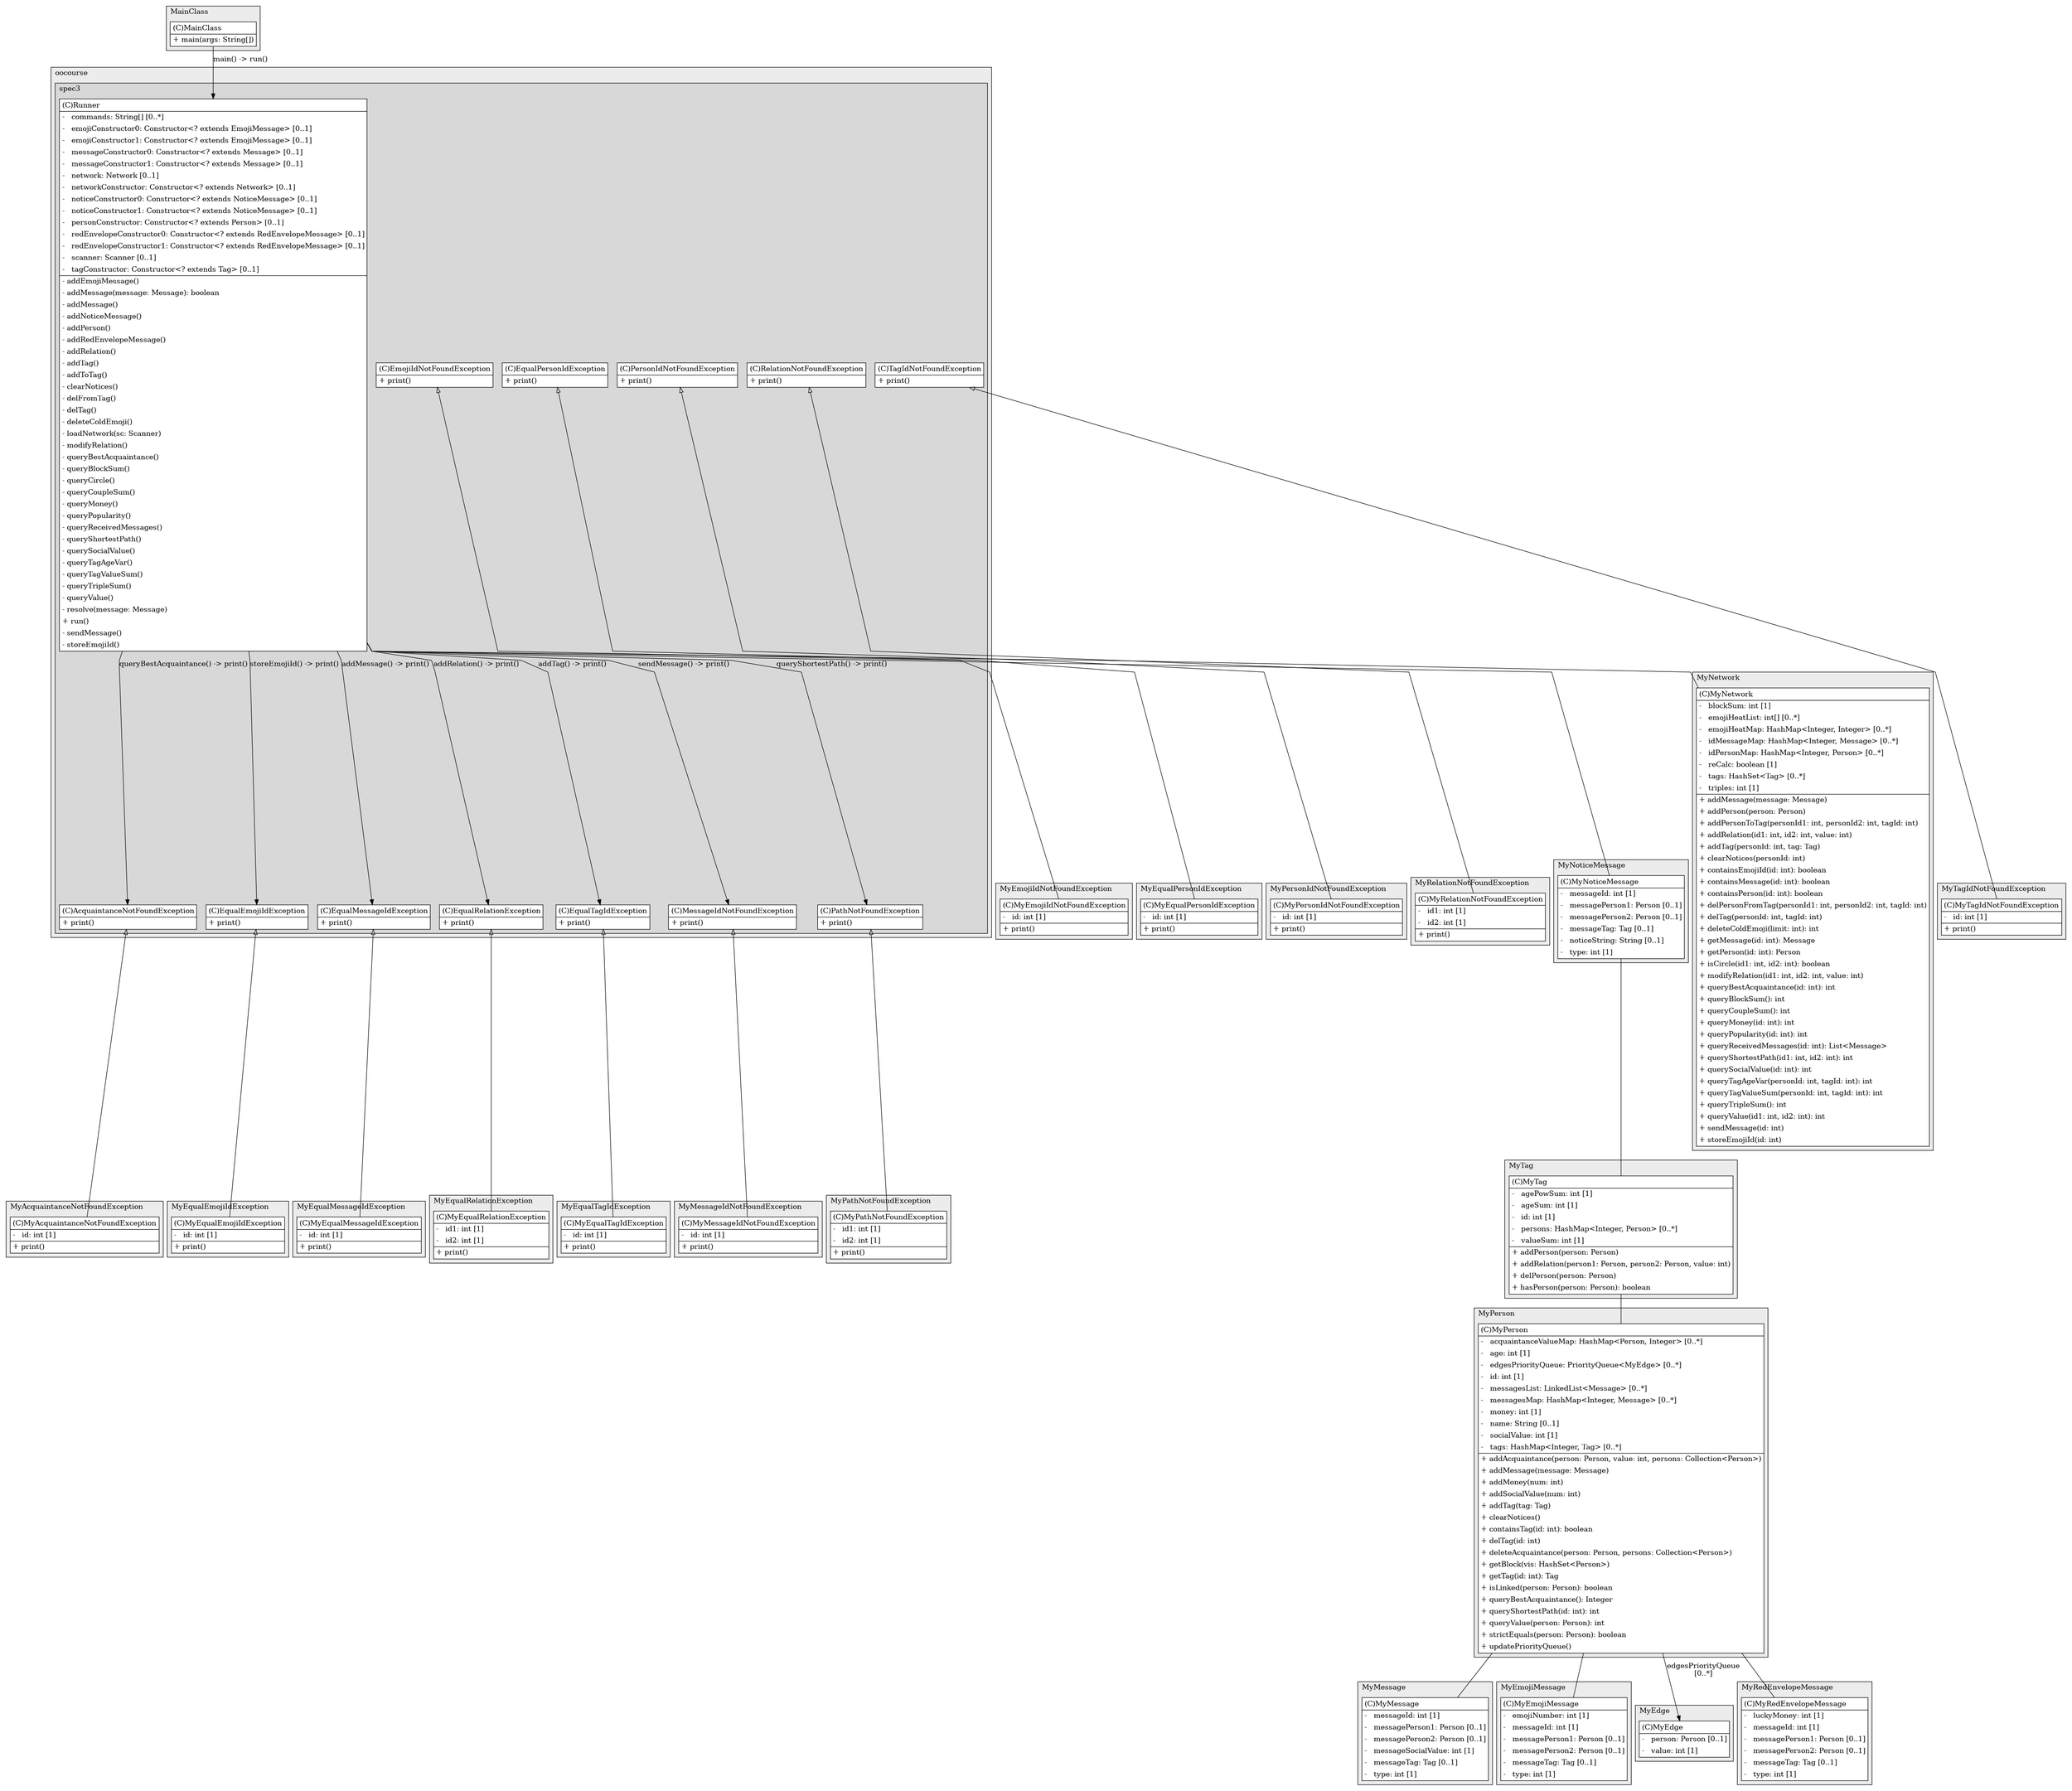 @startuml

/' diagram meta data start
config=StructureConfiguration;
{
  "projectClassification": {
    "searchMode": "OpenProject", // OpenProject, AllProjects
    "includedProjects": "",
    "pathEndKeywords": "*.impl",
    "isClientPath": "",
    "isClientName": "",
    "isTestPath": "",
    "isTestName": "",
    "isMappingPath": "",
    "isMappingName": "",
    "isDataAccessPath": "",
    "isDataAccessName": "",
    "isDataStructurePath": "",
    "isDataStructureName": "",
    "isInterfaceStructuresPath": "",
    "isInterfaceStructuresName": "",
    "isEntryPointPath": "",
    "isEntryPointName": "",
    "treatFinalFieldsAsMandatory": false
  },
  "graphRestriction": {
    "classPackageExcludeFilter": "",
    "classPackageIncludeFilter": "",
    "classNameExcludeFilter": "",
    "classNameIncludeFilter": "",
    "methodNameExcludeFilter": "",
    "methodNameIncludeFilter": "",
    "removeByInheritance": "", // inheritance/annotation based filtering is done in a second step
    "removeByAnnotation": "",
    "removeByClassPackage": "", // cleanup the graph after inheritance/annotation based filtering is done
    "removeByClassName": "",
    "cutMappings": false,
    "cutEnum": true,
    "cutTests": true,
    "cutClient": true,
    "cutDataAccess": false,
    "cutInterfaceStructures": false,
    "cutDataStructures": false,
    "cutGetterAndSetter": true,
    "cutConstructors": true
  },
  "graphTraversal": {
    "forwardDepth": 6,
    "backwardDepth": 6,
    "classPackageExcludeFilter": "",
    "classPackageIncludeFilter": "",
    "classNameExcludeFilter": "",
    "classNameIncludeFilter": "",
    "methodNameExcludeFilter": "",
    "methodNameIncludeFilter": "",
    "hideMappings": false,
    "hideDataStructures": false,
    "hidePrivateMethods": true,
    "hideInterfaceCalls": true, // indirection: implementation -> interface (is hidden) -> implementation
    "onlyShowApplicationEntryPoints": false, // root node is included
    "useMethodCallsForStructureDiagram": "ForwardOnly" // ForwardOnly, BothDirections, No
  },
  "details": {
    "aggregation": "GroupByClass", // ByClass, GroupByClass, None
    "showClassGenericTypes": true,
    "showMethods": true,
    "showMethodParameterNames": true,
    "showMethodParameterTypes": true,
    "showMethodReturnType": true,
    "showPackageLevels": 2,
    "showDetailedClassStructure": true
  },
  "rootClass": "MainClass",
  "extensionCallbackMethod": "" // qualified.class.name#methodName - signature: public static String method(String)
}
diagram meta data end '/



digraph g {
    rankdir="TB"
    splines=polyline
    

'nodes 
subgraph cluster_1087303996 { 
   	label=MyPersonIdNotFoundException
	labeljust=l
	fillcolor="#ececec"
	style=filled
   
   MyPersonIdNotFoundException1087303996[
	label=<<TABLE BORDER="1" CELLBORDER="0" CELLPADDING="4" CELLSPACING="0">
<TR><TD ALIGN="LEFT" >(C)MyPersonIdNotFoundException</TD></TR>
<HR/>
<TR><TD ALIGN="LEFT" >-   id: int [1]</TD></TR>
<HR/>
<TR><TD ALIGN="LEFT" >+ print()</TD></TR>
</TABLE>>
	style=filled
	margin=0
	shape=plaintext
	fillcolor="#FFFFFF"
];
} 

subgraph cluster_1271934411 { 
   	label=MyEqualRelationException
	labeljust=l
	fillcolor="#ececec"
	style=filled
   
   MyEqualRelationException1271934411[
	label=<<TABLE BORDER="1" CELLBORDER="0" CELLPADDING="4" CELLSPACING="0">
<TR><TD ALIGN="LEFT" >(C)MyEqualRelationException</TD></TR>
<HR/>
<TR><TD ALIGN="LEFT" >-   id1: int [1]</TD></TR>
<TR><TD ALIGN="LEFT" >-   id2: int [1]</TD></TR>
<HR/>
<TR><TD ALIGN="LEFT" >+ print()</TD></TR>
</TABLE>>
	style=filled
	margin=0
	shape=plaintext
	fillcolor="#FFFFFF"
];
} 

subgraph cluster_1311191195 { 
   	label=MyMessage
	labeljust=l
	fillcolor="#ececec"
	style=filled
   
   MyMessage1311191195[
	label=<<TABLE BORDER="1" CELLBORDER="0" CELLPADDING="4" CELLSPACING="0">
<TR><TD ALIGN="LEFT" >(C)MyMessage</TD></TR>
<HR/>
<TR><TD ALIGN="LEFT" >-   messageId: int [1]</TD></TR>
<TR><TD ALIGN="LEFT" >-   messagePerson1: Person [0..1]</TD></TR>
<TR><TD ALIGN="LEFT" >-   messagePerson2: Person [0..1]</TD></TR>
<TR><TD ALIGN="LEFT" >-   messageSocialValue: int [1]</TD></TR>
<TR><TD ALIGN="LEFT" >-   messageTag: Tag [0..1]</TD></TR>
<TR><TD ALIGN="LEFT" >-   type: int [1]</TD></TR>
</TABLE>>
	style=filled
	margin=0
	shape=plaintext
	fillcolor="#FFFFFF"
];
} 

subgraph cluster_1416468275 { 
   	label=MyEmojiMessage
	labeljust=l
	fillcolor="#ececec"
	style=filled
   
   MyEmojiMessage1416468275[
	label=<<TABLE BORDER="1" CELLBORDER="0" CELLPADDING="4" CELLSPACING="0">
<TR><TD ALIGN="LEFT" >(C)MyEmojiMessage</TD></TR>
<HR/>
<TR><TD ALIGN="LEFT" >-   emojiNumber: int [1]</TD></TR>
<TR><TD ALIGN="LEFT" >-   messageId: int [1]</TD></TR>
<TR><TD ALIGN="LEFT" >-   messagePerson1: Person [0..1]</TD></TR>
<TR><TD ALIGN="LEFT" >-   messagePerson2: Person [0..1]</TD></TR>
<TR><TD ALIGN="LEFT" >-   messageTag: Tag [0..1]</TD></TR>
<TR><TD ALIGN="LEFT" >-   type: int [1]</TD></TR>
</TABLE>>
	style=filled
	margin=0
	shape=plaintext
	fillcolor="#FFFFFF"
];
} 

subgraph cluster_1447492101 { 
   	label=oocourse
	labeljust=l
	fillcolor="#ececec"
	style=filled
   
   subgraph cluster_1826966053 { 
   	label=spec3
	labeljust=l
	fillcolor="#d8d8d8"
	style=filled
   
   AcquaintanceNotFoundException206591808[
	label=<<TABLE BORDER="1" CELLBORDER="0" CELLPADDING="4" CELLSPACING="0">
<TR><TD ALIGN="LEFT" >(C)AcquaintanceNotFoundException</TD></TR>
<HR/>
<TR><TD ALIGN="LEFT" >+ print()</TD></TR>
</TABLE>>
	style=filled
	margin=0
	shape=plaintext
	fillcolor="#FFFFFF"
];

EmojiIdNotFoundException206591808[
	label=<<TABLE BORDER="1" CELLBORDER="0" CELLPADDING="4" CELLSPACING="0">
<TR><TD ALIGN="LEFT" >(C)EmojiIdNotFoundException</TD></TR>
<HR/>
<TR><TD ALIGN="LEFT" >+ print()</TD></TR>
</TABLE>>
	style=filled
	margin=0
	shape=plaintext
	fillcolor="#FFFFFF"
];

EqualEmojiIdException206591808[
	label=<<TABLE BORDER="1" CELLBORDER="0" CELLPADDING="4" CELLSPACING="0">
<TR><TD ALIGN="LEFT" >(C)EqualEmojiIdException</TD></TR>
<HR/>
<TR><TD ALIGN="LEFT" >+ print()</TD></TR>
</TABLE>>
	style=filled
	margin=0
	shape=plaintext
	fillcolor="#FFFFFF"
];

EqualMessageIdException206591808[
	label=<<TABLE BORDER="1" CELLBORDER="0" CELLPADDING="4" CELLSPACING="0">
<TR><TD ALIGN="LEFT" >(C)EqualMessageIdException</TD></TR>
<HR/>
<TR><TD ALIGN="LEFT" >+ print()</TD></TR>
</TABLE>>
	style=filled
	margin=0
	shape=plaintext
	fillcolor="#FFFFFF"
];

EqualPersonIdException206591808[
	label=<<TABLE BORDER="1" CELLBORDER="0" CELLPADDING="4" CELLSPACING="0">
<TR><TD ALIGN="LEFT" >(C)EqualPersonIdException</TD></TR>
<HR/>
<TR><TD ALIGN="LEFT" >+ print()</TD></TR>
</TABLE>>
	style=filled
	margin=0
	shape=plaintext
	fillcolor="#FFFFFF"
];

EqualRelationException206591808[
	label=<<TABLE BORDER="1" CELLBORDER="0" CELLPADDING="4" CELLSPACING="0">
<TR><TD ALIGN="LEFT" >(C)EqualRelationException</TD></TR>
<HR/>
<TR><TD ALIGN="LEFT" >+ print()</TD></TR>
</TABLE>>
	style=filled
	margin=0
	shape=plaintext
	fillcolor="#FFFFFF"
];

EqualTagIdException206591808[
	label=<<TABLE BORDER="1" CELLBORDER="0" CELLPADDING="4" CELLSPACING="0">
<TR><TD ALIGN="LEFT" >(C)EqualTagIdException</TD></TR>
<HR/>
<TR><TD ALIGN="LEFT" >+ print()</TD></TR>
</TABLE>>
	style=filled
	margin=0
	shape=plaintext
	fillcolor="#FFFFFF"
];

MessageIdNotFoundException206591808[
	label=<<TABLE BORDER="1" CELLBORDER="0" CELLPADDING="4" CELLSPACING="0">
<TR><TD ALIGN="LEFT" >(C)MessageIdNotFoundException</TD></TR>
<HR/>
<TR><TD ALIGN="LEFT" >+ print()</TD></TR>
</TABLE>>
	style=filled
	margin=0
	shape=plaintext
	fillcolor="#FFFFFF"
];

PathNotFoundException206591808[
	label=<<TABLE BORDER="1" CELLBORDER="0" CELLPADDING="4" CELLSPACING="0">
<TR><TD ALIGN="LEFT" >(C)PathNotFoundException</TD></TR>
<HR/>
<TR><TD ALIGN="LEFT" >+ print()</TD></TR>
</TABLE>>
	style=filled
	margin=0
	shape=plaintext
	fillcolor="#FFFFFF"
];

PersonIdNotFoundException206591808[
	label=<<TABLE BORDER="1" CELLBORDER="0" CELLPADDING="4" CELLSPACING="0">
<TR><TD ALIGN="LEFT" >(C)PersonIdNotFoundException</TD></TR>
<HR/>
<TR><TD ALIGN="LEFT" >+ print()</TD></TR>
</TABLE>>
	style=filled
	margin=0
	shape=plaintext
	fillcolor="#FFFFFF"
];

RelationNotFoundException206591808[
	label=<<TABLE BORDER="1" CELLBORDER="0" CELLPADDING="4" CELLSPACING="0">
<TR><TD ALIGN="LEFT" >(C)RelationNotFoundException</TD></TR>
<HR/>
<TR><TD ALIGN="LEFT" >+ print()</TD></TR>
</TABLE>>
	style=filled
	margin=0
	shape=plaintext
	fillcolor="#FFFFFF"
];

Runner1679212533[
	label=<<TABLE BORDER="1" CELLBORDER="0" CELLPADDING="4" CELLSPACING="0">
<TR><TD ALIGN="LEFT" >(C)Runner</TD></TR>
<HR/>
<TR><TD ALIGN="LEFT" >-   commands: String[] [0..*]</TD></TR>
<TR><TD ALIGN="LEFT" >-   emojiConstructor0: Constructor&lt;? extends EmojiMessage&gt; [0..1]</TD></TR>
<TR><TD ALIGN="LEFT" >-   emojiConstructor1: Constructor&lt;? extends EmojiMessage&gt; [0..1]</TD></TR>
<TR><TD ALIGN="LEFT" >-   messageConstructor0: Constructor&lt;? extends Message&gt; [0..1]</TD></TR>
<TR><TD ALIGN="LEFT" >-   messageConstructor1: Constructor&lt;? extends Message&gt; [0..1]</TD></TR>
<TR><TD ALIGN="LEFT" >-   network: Network [0..1]</TD></TR>
<TR><TD ALIGN="LEFT" >-   networkConstructor: Constructor&lt;? extends Network&gt; [0..1]</TD></TR>
<TR><TD ALIGN="LEFT" >-   noticeConstructor0: Constructor&lt;? extends NoticeMessage&gt; [0..1]</TD></TR>
<TR><TD ALIGN="LEFT" >-   noticeConstructor1: Constructor&lt;? extends NoticeMessage&gt; [0..1]</TD></TR>
<TR><TD ALIGN="LEFT" >-   personConstructor: Constructor&lt;? extends Person&gt; [0..1]</TD></TR>
<TR><TD ALIGN="LEFT" >-   redEnvelopeConstructor0: Constructor&lt;? extends RedEnvelopeMessage&gt; [0..1]</TD></TR>
<TR><TD ALIGN="LEFT" >-   redEnvelopeConstructor1: Constructor&lt;? extends RedEnvelopeMessage&gt; [0..1]</TD></TR>
<TR><TD ALIGN="LEFT" >-   scanner: Scanner [0..1]</TD></TR>
<TR><TD ALIGN="LEFT" >-   tagConstructor: Constructor&lt;? extends Tag&gt; [0..1]</TD></TR>
<HR/>
<TR><TD ALIGN="LEFT" >- addEmojiMessage()</TD></TR>
<TR><TD ALIGN="LEFT" >- addMessage(message: Message): boolean</TD></TR>
<TR><TD ALIGN="LEFT" >- addMessage()</TD></TR>
<TR><TD ALIGN="LEFT" >- addNoticeMessage()</TD></TR>
<TR><TD ALIGN="LEFT" >- addPerson()</TD></TR>
<TR><TD ALIGN="LEFT" >- addRedEnvelopeMessage()</TD></TR>
<TR><TD ALIGN="LEFT" >- addRelation()</TD></TR>
<TR><TD ALIGN="LEFT" >- addTag()</TD></TR>
<TR><TD ALIGN="LEFT" >- addToTag()</TD></TR>
<TR><TD ALIGN="LEFT" >- clearNotices()</TD></TR>
<TR><TD ALIGN="LEFT" >- delFromTag()</TD></TR>
<TR><TD ALIGN="LEFT" >- delTag()</TD></TR>
<TR><TD ALIGN="LEFT" >- deleteColdEmoji()</TD></TR>
<TR><TD ALIGN="LEFT" >- loadNetwork(sc: Scanner)</TD></TR>
<TR><TD ALIGN="LEFT" >- modifyRelation()</TD></TR>
<TR><TD ALIGN="LEFT" >- queryBestAcquaintance()</TD></TR>
<TR><TD ALIGN="LEFT" >- queryBlockSum()</TD></TR>
<TR><TD ALIGN="LEFT" >- queryCircle()</TD></TR>
<TR><TD ALIGN="LEFT" >- queryCoupleSum()</TD></TR>
<TR><TD ALIGN="LEFT" >- queryMoney()</TD></TR>
<TR><TD ALIGN="LEFT" >- queryPopularity()</TD></TR>
<TR><TD ALIGN="LEFT" >- queryReceivedMessages()</TD></TR>
<TR><TD ALIGN="LEFT" >- queryShortestPath()</TD></TR>
<TR><TD ALIGN="LEFT" >- querySocialValue()</TD></TR>
<TR><TD ALIGN="LEFT" >- queryTagAgeVar()</TD></TR>
<TR><TD ALIGN="LEFT" >- queryTagValueSum()</TD></TR>
<TR><TD ALIGN="LEFT" >- queryTripleSum()</TD></TR>
<TR><TD ALIGN="LEFT" >- queryValue()</TD></TR>
<TR><TD ALIGN="LEFT" >- resolve(message: Message)</TD></TR>
<TR><TD ALIGN="LEFT" >+ run()</TD></TR>
<TR><TD ALIGN="LEFT" >- sendMessage()</TD></TR>
<TR><TD ALIGN="LEFT" >- storeEmojiId()</TD></TR>
</TABLE>>
	style=filled
	margin=0
	shape=plaintext
	fillcolor="#FFFFFF"
];

TagIdNotFoundException206591808[
	label=<<TABLE BORDER="1" CELLBORDER="0" CELLPADDING="4" CELLSPACING="0">
<TR><TD ALIGN="LEFT" >(C)TagIdNotFoundException</TD></TR>
<HR/>
<TR><TD ALIGN="LEFT" >+ print()</TD></TR>
</TABLE>>
	style=filled
	margin=0
	shape=plaintext
	fillcolor="#FFFFFF"
];
} 
} 

subgraph cluster_1467949937 { 
   	label=MyPathNotFoundException
	labeljust=l
	fillcolor="#ececec"
	style=filled
   
   MyPathNotFoundException1467949937[
	label=<<TABLE BORDER="1" CELLBORDER="0" CELLPADDING="4" CELLSPACING="0">
<TR><TD ALIGN="LEFT" >(C)MyPathNotFoundException</TD></TR>
<HR/>
<TR><TD ALIGN="LEFT" >-   id1: int [1]</TD></TR>
<TR><TD ALIGN="LEFT" >-   id2: int [1]</TD></TR>
<HR/>
<TR><TD ALIGN="LEFT" >+ print()</TD></TR>
</TABLE>>
	style=filled
	margin=0
	shape=plaintext
	fillcolor="#FFFFFF"
];
} 

subgraph cluster_1522060746 { 
   	label=MyEqualEmojiIdException
	labeljust=l
	fillcolor="#ececec"
	style=filled
   
   MyEqualEmojiIdException1522060746[
	label=<<TABLE BORDER="1" CELLBORDER="0" CELLPADDING="4" CELLSPACING="0">
<TR><TD ALIGN="LEFT" >(C)MyEqualEmojiIdException</TD></TR>
<HR/>
<TR><TD ALIGN="LEFT" >-   id: int [1]</TD></TR>
<HR/>
<TR><TD ALIGN="LEFT" >+ print()</TD></TR>
</TABLE>>
	style=filled
	margin=0
	shape=plaintext
	fillcolor="#FFFFFF"
];
} 

subgraph cluster_1576844246 { 
   	label=MyMessageIdNotFoundException
	labeljust=l
	fillcolor="#ececec"
	style=filled
   
   MyMessageIdNotFoundException1576844246[
	label=<<TABLE BORDER="1" CELLBORDER="0" CELLPADDING="4" CELLSPACING="0">
<TR><TD ALIGN="LEFT" >(C)MyMessageIdNotFoundException</TD></TR>
<HR/>
<TR><TD ALIGN="LEFT" >-   id: int [1]</TD></TR>
<HR/>
<TR><TD ALIGN="LEFT" >+ print()</TD></TR>
</TABLE>>
	style=filled
	margin=0
	shape=plaintext
	fillcolor="#FFFFFF"
];
} 

subgraph cluster_1660391331 { 
   	label=MyNoticeMessage
	labeljust=l
	fillcolor="#ececec"
	style=filled
   
   MyNoticeMessage1660391331[
	label=<<TABLE BORDER="1" CELLBORDER="0" CELLPADDING="4" CELLSPACING="0">
<TR><TD ALIGN="LEFT" >(C)MyNoticeMessage</TD></TR>
<HR/>
<TR><TD ALIGN="LEFT" >-   messageId: int [1]</TD></TR>
<TR><TD ALIGN="LEFT" >-   messagePerson1: Person [0..1]</TD></TR>
<TR><TD ALIGN="LEFT" >-   messagePerson2: Person [0..1]</TD></TR>
<TR><TD ALIGN="LEFT" >-   messageTag: Tag [0..1]</TD></TR>
<TR><TD ALIGN="LEFT" >-   noticeString: String [0..1]</TD></TR>
<TR><TD ALIGN="LEFT" >-   type: int [1]</TD></TR>
</TABLE>>
	style=filled
	margin=0
	shape=plaintext
	fillcolor="#FFFFFF"
];
} 

subgraph cluster_1726840607 { 
   	label=MainClass
	labeljust=l
	fillcolor="#ececec"
	style=filled
   
   MainClass1726840607[
	label=<<TABLE BORDER="1" CELLBORDER="0" CELLPADDING="4" CELLSPACING="0">
<TR><TD ALIGN="LEFT" >(C)MainClass</TD></TR>
<HR/>
<TR><TD ALIGN="LEFT" >+ main(args: String[])</TD></TR>
</TABLE>>
	style=filled
	margin=0
	shape=plaintext
	fillcolor="#FFFFFF"
];
} 

subgraph cluster_1782092727 { 
   	label=MyTagIdNotFoundException
	labeljust=l
	fillcolor="#ececec"
	style=filled
   
   MyTagIdNotFoundException1782092727[
	label=<<TABLE BORDER="1" CELLBORDER="0" CELLPADDING="4" CELLSPACING="0">
<TR><TD ALIGN="LEFT" >(C)MyTagIdNotFoundException</TD></TR>
<HR/>
<TR><TD ALIGN="LEFT" >-   id: int [1]</TD></TR>
<HR/>
<TR><TD ALIGN="LEFT" >+ print()</TD></TR>
</TABLE>>
	style=filled
	margin=0
	shape=plaintext
	fillcolor="#FFFFFF"
];
} 

subgraph cluster_1967285717 { 
   	label=MyEqualMessageIdException
	labeljust=l
	fillcolor="#ececec"
	style=filled
   
   MyEqualMessageIdException1967285717[
	label=<<TABLE BORDER="1" CELLBORDER="0" CELLPADDING="4" CELLSPACING="0">
<TR><TD ALIGN="LEFT" >(C)MyEqualMessageIdException</TD></TR>
<HR/>
<TR><TD ALIGN="LEFT" >-   id: int [1]</TD></TR>
<HR/>
<TR><TD ALIGN="LEFT" >+ print()</TD></TR>
</TABLE>>
	style=filled
	margin=0
	shape=plaintext
	fillcolor="#FFFFFF"
];
} 

subgraph cluster_1976621655 { 
   	label=MyEdge
	labeljust=l
	fillcolor="#ececec"
	style=filled
   
   MyEdge1976621655[
	label=<<TABLE BORDER="1" CELLBORDER="0" CELLPADDING="4" CELLSPACING="0">
<TR><TD ALIGN="LEFT" >(C)MyEdge</TD></TR>
<HR/>
<TR><TD ALIGN="LEFT" >-   person: Person [0..1]</TD></TR>
<TR><TD ALIGN="LEFT" >-   value: int [1]</TD></TR>
</TABLE>>
	style=filled
	margin=0
	shape=plaintext
	fillcolor="#FFFFFF"
];
} 

subgraph cluster_1983229813 { 
   	label=MyEmojiIdNotFoundException
	labeljust=l
	fillcolor="#ececec"
	style=filled
   
   MyEmojiIdNotFoundException1983229813[
	label=<<TABLE BORDER="1" CELLBORDER="0" CELLPADDING="4" CELLSPACING="0">
<TR><TD ALIGN="LEFT" >(C)MyEmojiIdNotFoundException</TD></TR>
<HR/>
<TR><TD ALIGN="LEFT" >-   id: int [1]</TD></TR>
<HR/>
<TR><TD ALIGN="LEFT" >+ print()</TD></TR>
</TABLE>>
	style=filled
	margin=0
	shape=plaintext
	fillcolor="#FFFFFF"
];
} 

subgraph cluster_2095215934 { 
   	label=MyNetwork
	labeljust=l
	fillcolor="#ececec"
	style=filled
   
   MyNetwork2095215934[
	label=<<TABLE BORDER="1" CELLBORDER="0" CELLPADDING="4" CELLSPACING="0">
<TR><TD ALIGN="LEFT" >(C)MyNetwork</TD></TR>
<HR/>
<TR><TD ALIGN="LEFT" >-   blockSum: int [1]</TD></TR>
<TR><TD ALIGN="LEFT" >-   emojiHeatList: int[] [0..*]</TD></TR>
<TR><TD ALIGN="LEFT" >-   emojiHeatMap: HashMap&lt;Integer, Integer&gt; [0..*]</TD></TR>
<TR><TD ALIGN="LEFT" >-   idMessageMap: HashMap&lt;Integer, Message&gt; [0..*]</TD></TR>
<TR><TD ALIGN="LEFT" >-   idPersonMap: HashMap&lt;Integer, Person&gt; [0..*]</TD></TR>
<TR><TD ALIGN="LEFT" >-   reCalc: boolean [1]</TD></TR>
<TR><TD ALIGN="LEFT" >-   tags: HashSet&lt;Tag&gt; [0..*]</TD></TR>
<TR><TD ALIGN="LEFT" >-   triples: int [1]</TD></TR>
<HR/>
<TR><TD ALIGN="LEFT" >+ addMessage(message: Message)</TD></TR>
<TR><TD ALIGN="LEFT" >+ addPerson(person: Person)</TD></TR>
<TR><TD ALIGN="LEFT" >+ addPersonToTag(personId1: int, personId2: int, tagId: int)</TD></TR>
<TR><TD ALIGN="LEFT" >+ addRelation(id1: int, id2: int, value: int)</TD></TR>
<TR><TD ALIGN="LEFT" >+ addTag(personId: int, tag: Tag)</TD></TR>
<TR><TD ALIGN="LEFT" >+ clearNotices(personId: int)</TD></TR>
<TR><TD ALIGN="LEFT" >+ containsEmojiId(id: int): boolean</TD></TR>
<TR><TD ALIGN="LEFT" >+ containsMessage(id: int): boolean</TD></TR>
<TR><TD ALIGN="LEFT" >+ containsPerson(id: int): boolean</TD></TR>
<TR><TD ALIGN="LEFT" >+ delPersonFromTag(personId1: int, personId2: int, tagId: int)</TD></TR>
<TR><TD ALIGN="LEFT" >+ delTag(personId: int, tagId: int)</TD></TR>
<TR><TD ALIGN="LEFT" >+ deleteColdEmoji(limit: int): int</TD></TR>
<TR><TD ALIGN="LEFT" >+ getMessage(id: int): Message</TD></TR>
<TR><TD ALIGN="LEFT" >+ getPerson(id: int): Person</TD></TR>
<TR><TD ALIGN="LEFT" >+ isCircle(id1: int, id2: int): boolean</TD></TR>
<TR><TD ALIGN="LEFT" >+ modifyRelation(id1: int, id2: int, value: int)</TD></TR>
<TR><TD ALIGN="LEFT" >+ queryBestAcquaintance(id: int): int</TD></TR>
<TR><TD ALIGN="LEFT" >+ queryBlockSum(): int</TD></TR>
<TR><TD ALIGN="LEFT" >+ queryCoupleSum(): int</TD></TR>
<TR><TD ALIGN="LEFT" >+ queryMoney(id: int): int</TD></TR>
<TR><TD ALIGN="LEFT" >+ queryPopularity(id: int): int</TD></TR>
<TR><TD ALIGN="LEFT" >+ queryReceivedMessages(id: int): List&lt;Message&gt;</TD></TR>
<TR><TD ALIGN="LEFT" >+ queryShortestPath(id1: int, id2: int): int</TD></TR>
<TR><TD ALIGN="LEFT" >+ querySocialValue(id: int): int</TD></TR>
<TR><TD ALIGN="LEFT" >+ queryTagAgeVar(personId: int, tagId: int): int</TD></TR>
<TR><TD ALIGN="LEFT" >+ queryTagValueSum(personId: int, tagId: int): int</TD></TR>
<TR><TD ALIGN="LEFT" >+ queryTripleSum(): int</TD></TR>
<TR><TD ALIGN="LEFT" >+ queryValue(id1: int, id2: int): int</TD></TR>
<TR><TD ALIGN="LEFT" >+ sendMessage(id: int)</TD></TR>
<TR><TD ALIGN="LEFT" >+ storeEmojiId(id: int)</TD></TR>
</TABLE>>
	style=filled
	margin=0
	shape=plaintext
	fillcolor="#FFFFFF"
];
} 

subgraph cluster_2100173416 { 
   	label=MyRelationNotFoundException
	labeljust=l
	fillcolor="#ececec"
	style=filled
   
   MyRelationNotFoundException2100173416[
	label=<<TABLE BORDER="1" CELLBORDER="0" CELLPADDING="4" CELLSPACING="0">
<TR><TD ALIGN="LEFT" >(C)MyRelationNotFoundException</TD></TR>
<HR/>
<TR><TD ALIGN="LEFT" >-   id1: int [1]</TD></TR>
<TR><TD ALIGN="LEFT" >-   id2: int [1]</TD></TR>
<HR/>
<TR><TD ALIGN="LEFT" >+ print()</TD></TR>
</TABLE>>
	style=filled
	margin=0
	shape=plaintext
	fillcolor="#FFFFFF"
];
} 

subgraph cluster_2142158089 { 
   	label=MyEqualPersonIdException
	labeljust=l
	fillcolor="#ececec"
	style=filled
   
   MyEqualPersonIdException2142158089[
	label=<<TABLE BORDER="1" CELLBORDER="0" CELLPADDING="4" CELLSPACING="0">
<TR><TD ALIGN="LEFT" >(C)MyEqualPersonIdException</TD></TR>
<HR/>
<TR><TD ALIGN="LEFT" >-   id: int [1]</TD></TR>
<HR/>
<TR><TD ALIGN="LEFT" >+ print()</TD></TR>
</TABLE>>
	style=filled
	margin=0
	shape=plaintext
	fillcolor="#FFFFFF"
];
} 

subgraph cluster_225404529 { 
   	label=MyAcquaintanceNotFoundException
	labeljust=l
	fillcolor="#ececec"
	style=filled
   
   MyAcquaintanceNotFoundException225404529[
	label=<<TABLE BORDER="1" CELLBORDER="0" CELLPADDING="4" CELLSPACING="0">
<TR><TD ALIGN="LEFT" >(C)MyAcquaintanceNotFoundException</TD></TR>
<HR/>
<TR><TD ALIGN="LEFT" >-   id: int [1]</TD></TR>
<HR/>
<TR><TD ALIGN="LEFT" >+ print()</TD></TR>
</TABLE>>
	style=filled
	margin=0
	shape=plaintext
	fillcolor="#FFFFFF"
];
} 

subgraph cluster_36179870 { 
   	label=MyEqualTagIdException
	labeljust=l
	fillcolor="#ececec"
	style=filled
   
   MyEqualTagIdException36179870[
	label=<<TABLE BORDER="1" CELLBORDER="0" CELLPADDING="4" CELLSPACING="0">
<TR><TD ALIGN="LEFT" >(C)MyEqualTagIdException</TD></TR>
<HR/>
<TR><TD ALIGN="LEFT" >-   id: int [1]</TD></TR>
<HR/>
<TR><TD ALIGN="LEFT" >+ print()</TD></TR>
</TABLE>>
	style=filled
	margin=0
	shape=plaintext
	fillcolor="#FFFFFF"
];
} 

subgraph cluster_74799662 { 
   	label=MyTag
	labeljust=l
	fillcolor="#ececec"
	style=filled
   
   MyTag74799662[
	label=<<TABLE BORDER="1" CELLBORDER="0" CELLPADDING="4" CELLSPACING="0">
<TR><TD ALIGN="LEFT" >(C)MyTag</TD></TR>
<HR/>
<TR><TD ALIGN="LEFT" >-   agePowSum: int [1]</TD></TR>
<TR><TD ALIGN="LEFT" >-   ageSum: int [1]</TD></TR>
<TR><TD ALIGN="LEFT" >-   id: int [1]</TD></TR>
<TR><TD ALIGN="LEFT" >-   persons: HashMap&lt;Integer, Person&gt; [0..*]</TD></TR>
<TR><TD ALIGN="LEFT" >-   valueSum: int [1]</TD></TR>
<HR/>
<TR><TD ALIGN="LEFT" >+ addPerson(person: Person)</TD></TR>
<TR><TD ALIGN="LEFT" >+ addRelation(person1: Person, person2: Person, value: int)</TD></TR>
<TR><TD ALIGN="LEFT" >+ delPerson(person: Person)</TD></TR>
<TR><TD ALIGN="LEFT" >+ hasPerson(person: Person): boolean</TD></TR>
</TABLE>>
	style=filled
	margin=0
	shape=plaintext
	fillcolor="#FFFFFF"
];
} 

subgraph cluster_841676735 { 
   	label=MyPerson
	labeljust=l
	fillcolor="#ececec"
	style=filled
   
   MyPerson841676735[
	label=<<TABLE BORDER="1" CELLBORDER="0" CELLPADDING="4" CELLSPACING="0">
<TR><TD ALIGN="LEFT" >(C)MyPerson</TD></TR>
<HR/>
<TR><TD ALIGN="LEFT" >-   acquaintanceValueMap: HashMap&lt;Person, Integer&gt; [0..*]</TD></TR>
<TR><TD ALIGN="LEFT" >-   age: int [1]</TD></TR>
<TR><TD ALIGN="LEFT" >-   edgesPriorityQueue: PriorityQueue&lt;MyEdge&gt; [0..*]</TD></TR>
<TR><TD ALIGN="LEFT" >-   id: int [1]</TD></TR>
<TR><TD ALIGN="LEFT" >-   messagesList: LinkedList&lt;Message&gt; [0..*]</TD></TR>
<TR><TD ALIGN="LEFT" >-   messagesMap: HashMap&lt;Integer, Message&gt; [0..*]</TD></TR>
<TR><TD ALIGN="LEFT" >-   money: int [1]</TD></TR>
<TR><TD ALIGN="LEFT" >-   name: String [0..1]</TD></TR>
<TR><TD ALIGN="LEFT" >-   socialValue: int [1]</TD></TR>
<TR><TD ALIGN="LEFT" >-   tags: HashMap&lt;Integer, Tag&gt; [0..*]</TD></TR>
<HR/>
<TR><TD ALIGN="LEFT" >+ addAcquaintance(person: Person, value: int, persons: Collection&lt;Person&gt;)</TD></TR>
<TR><TD ALIGN="LEFT" >+ addMessage(message: Message)</TD></TR>
<TR><TD ALIGN="LEFT" >+ addMoney(num: int)</TD></TR>
<TR><TD ALIGN="LEFT" >+ addSocialValue(num: int)</TD></TR>
<TR><TD ALIGN="LEFT" >+ addTag(tag: Tag)</TD></TR>
<TR><TD ALIGN="LEFT" >+ clearNotices()</TD></TR>
<TR><TD ALIGN="LEFT" >+ containsTag(id: int): boolean</TD></TR>
<TR><TD ALIGN="LEFT" >+ delTag(id: int)</TD></TR>
<TR><TD ALIGN="LEFT" >+ deleteAcquaintance(person: Person, persons: Collection&lt;Person&gt;)</TD></TR>
<TR><TD ALIGN="LEFT" >+ getBlock(vis: HashSet&lt;Person&gt;)</TD></TR>
<TR><TD ALIGN="LEFT" >+ getTag(id: int): Tag</TD></TR>
<TR><TD ALIGN="LEFT" >+ isLinked(person: Person): boolean</TD></TR>
<TR><TD ALIGN="LEFT" >+ queryBestAcquaintance(): Integer</TD></TR>
<TR><TD ALIGN="LEFT" >+ queryShortestPath(id: int): int</TD></TR>
<TR><TD ALIGN="LEFT" >+ queryValue(person: Person): int</TD></TR>
<TR><TD ALIGN="LEFT" >+ strictEquals(person: Person): boolean</TD></TR>
<TR><TD ALIGN="LEFT" >+ updatePriorityQueue()</TD></TR>
</TABLE>>
	style=filled
	margin=0
	shape=plaintext
	fillcolor="#FFFFFF"
];
} 

subgraph cluster_957953074 { 
   	label=MyRedEnvelopeMessage
	labeljust=l
	fillcolor="#ececec"
	style=filled
   
   MyRedEnvelopeMessage957953074[
	label=<<TABLE BORDER="1" CELLBORDER="0" CELLPADDING="4" CELLSPACING="0">
<TR><TD ALIGN="LEFT" >(C)MyRedEnvelopeMessage</TD></TR>
<HR/>
<TR><TD ALIGN="LEFT" >-   luckyMoney: int [1]</TD></TR>
<TR><TD ALIGN="LEFT" >-   messageId: int [1]</TD></TR>
<TR><TD ALIGN="LEFT" >-   messagePerson1: Person [0..1]</TD></TR>
<TR><TD ALIGN="LEFT" >-   messagePerson2: Person [0..1]</TD></TR>
<TR><TD ALIGN="LEFT" >-   messageTag: Tag [0..1]</TD></TR>
<TR><TD ALIGN="LEFT" >-   type: int [1]</TD></TR>
</TABLE>>
	style=filled
	margin=0
	shape=plaintext
	fillcolor="#FFFFFF"
];
} 

'edges    
AcquaintanceNotFoundException206591808 -> MyAcquaintanceNotFoundException225404529[arrowhead=none, arrowtail=empty, dir=both];
EmojiIdNotFoundException206591808 -> MyEmojiIdNotFoundException1983229813[arrowhead=none, arrowtail=empty, dir=both];
EqualEmojiIdException206591808 -> MyEqualEmojiIdException1522060746[arrowhead=none, arrowtail=empty, dir=both];
EqualMessageIdException206591808 -> MyEqualMessageIdException1967285717[arrowhead=none, arrowtail=empty, dir=both];
EqualPersonIdException206591808 -> MyEqualPersonIdException2142158089[arrowhead=none, arrowtail=empty, dir=both];
EqualRelationException206591808 -> MyEqualRelationException1271934411[arrowhead=none, arrowtail=empty, dir=both];
EqualTagIdException206591808 -> MyEqualTagIdException36179870[arrowhead=none, arrowtail=empty, dir=both];
MainClass1726840607 -> Runner1679212533[label="main() -> run()"];
MessageIdNotFoundException206591808 -> MyMessageIdNotFoundException1576844246[arrowhead=none, arrowtail=empty, dir=both];
MyNoticeMessage1660391331 -> MyTag74799662[arrowhead=none];
MyPerson841676735 -> MyEdge1976621655[label="edgesPriorityQueue
[0..*]"];
MyPerson841676735 -> MyEmojiMessage1416468275[arrowhead=none];
MyPerson841676735 -> MyMessage1311191195[arrowhead=none];
MyPerson841676735 -> MyRedEnvelopeMessage957953074[arrowhead=none];
MyTag74799662 -> MyPerson841676735[arrowhead=none];
PathNotFoundException206591808 -> MyPathNotFoundException1467949937[arrowhead=none, arrowtail=empty, dir=both];
PersonIdNotFoundException206591808 -> MyPersonIdNotFoundException1087303996[arrowhead=none, arrowtail=empty, dir=both];
RelationNotFoundException206591808 -> MyRelationNotFoundException2100173416[arrowhead=none, arrowtail=empty, dir=both];
Runner1679212533 -> AcquaintanceNotFoundException206591808[label="queryBestAcquaintance() -> print()"];
Runner1679212533 -> EqualEmojiIdException206591808[label="storeEmojiId() -> print()"];
Runner1679212533 -> EqualMessageIdException206591808[label="addMessage() -> print()"];
Runner1679212533 -> EqualRelationException206591808[label="addRelation() -> print()"];
Runner1679212533 -> EqualTagIdException206591808[label="addTag() -> print()"];
Runner1679212533 -> MessageIdNotFoundException206591808[label="sendMessage() -> print()"];
Runner1679212533 -> MyNetwork2095215934[arrowhead=none];
Runner1679212533 -> MyNoticeMessage1660391331[arrowhead=none];
Runner1679212533 -> PathNotFoundException206591808[label="queryShortestPath() -> print()"];
TagIdNotFoundException206591808 -> MyTagIdNotFoundException1782092727[arrowhead=none, arrowtail=empty, dir=both];
    
}
@enduml